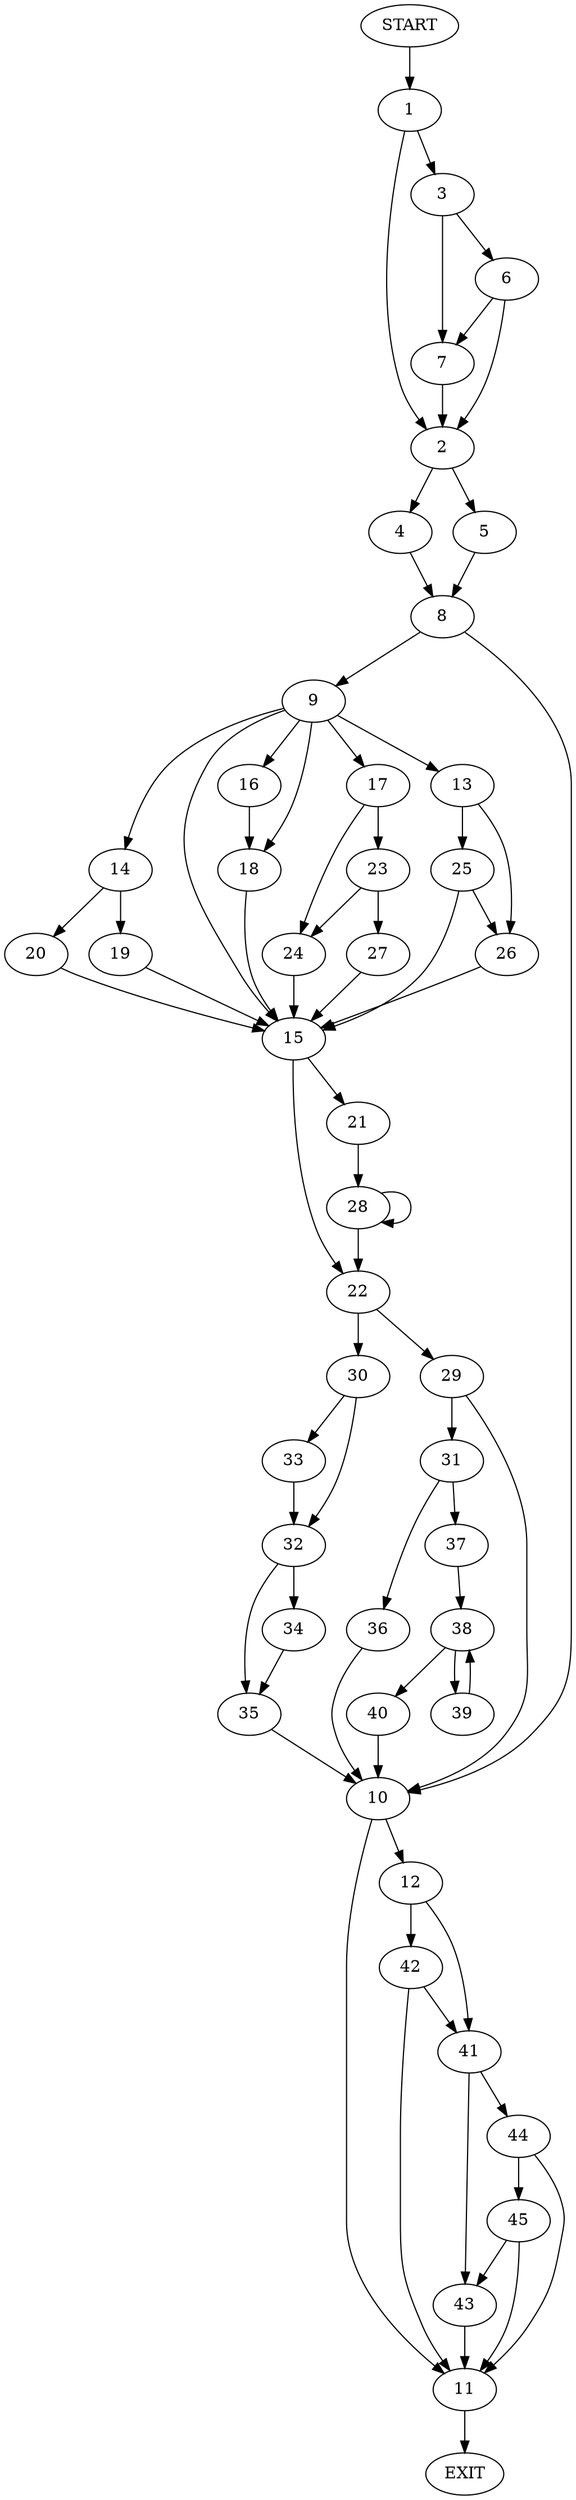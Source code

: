 digraph {
0 [label="START"]
46 [label="EXIT"]
0 -> 1
1 -> 2
1 -> 3
2 -> 4
2 -> 5
3 -> 6
3 -> 7
7 -> 2
6 -> 7
6 -> 2
4 -> 8
5 -> 8
8 -> 9
8 -> 10
10 -> 11
10 -> 12
9 -> 13
9 -> 14
9 -> 15
9 -> 16
9 -> 17
9 -> 18
14 -> 19
14 -> 20
15 -> 21
15 -> 22
17 -> 23
17 -> 24
16 -> 18
13 -> 25
13 -> 26
18 -> 15
24 -> 15
23 -> 27
23 -> 24
27 -> 15
20 -> 15
19 -> 15
26 -> 15
25 -> 15
25 -> 26
21 -> 28
22 -> 29
22 -> 30
28 -> 28
28 -> 22
29 -> 31
29 -> 10
30 -> 32
30 -> 33
33 -> 32
32 -> 34
32 -> 35
35 -> 10
34 -> 35
31 -> 36
31 -> 37
36 -> 10
37 -> 38
38 -> 39
38 -> 40
39 -> 38
40 -> 10
11 -> 46
12 -> 41
12 -> 42
41 -> 43
41 -> 44
42 -> 41
42 -> 11
43 -> 11
44 -> 11
44 -> 45
45 -> 43
45 -> 11
}

